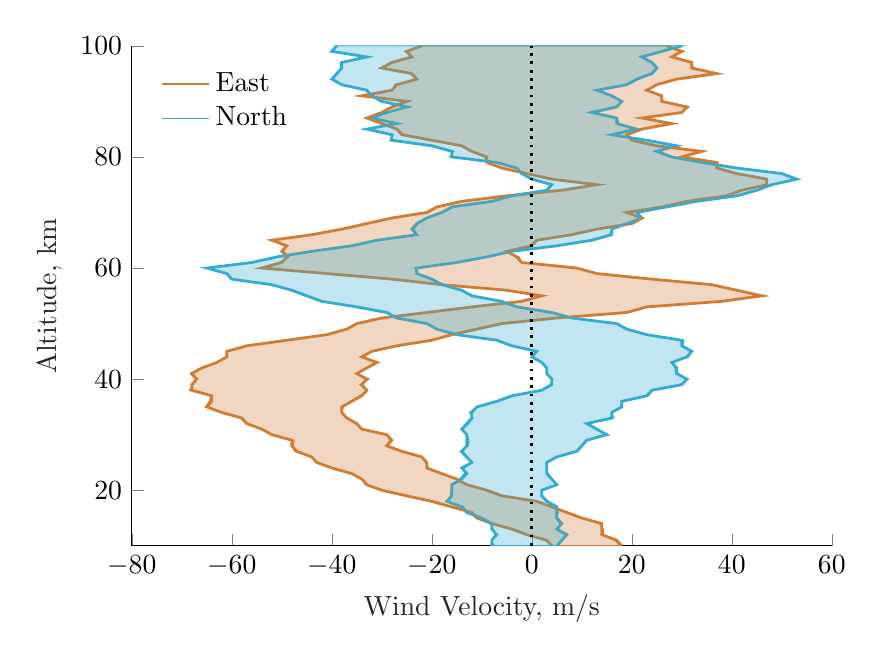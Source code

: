 % This file was created by matlab2tikz.
%
%The latest updates can be retrieved from
%  http://www.mathworks.com/matlabcentral/fileexchange/22022-matlab2tikz-matlab2tikz
%where you can also make suggestions and rate matlab2tikz.
%
\definecolor{mycolor1}{rgb}{0.82,0.486,0.196}%
\definecolor{mycolor2}{rgb}{0.196,0.675,0.82}%
%
\begin{tikzpicture}

\begin{axis}[%
width=3.5in,
height=2.5in,
at={(1.011in,0.642in)},
scale only axis,
xmin=-80,
xmax=60,
xlabel style={font=\color{white!15!black}},
xlabel={Wind Velocity, m/s},
ymin=10,
ymax=100,
ylabel style={font=\color{white!15!black}},
ylabel={Altitude, km},
axis background/.style={fill=white},
axis x line*=bottom,
axis y line*=left,
legend style={at={(0.03,0.97)}, anchor=north west, legend cell align=left, align=left, fill=none, draw=none}
]
\addplot [color=mycolor1, line width=1.0pt, forget plot]
  table[row sep=crcr]{%
4	10\\
3	11\\
-1	12\\
-4	13\\
-8	14\\
-11	15\\
-12	16\\
-16	17\\
-20	18\\
-25	19\\
-30	20\\
-33	21\\
-34	22\\
-36	23\\
-40	24\\
-43	25\\
-44	26\\
-47	27\\
-48	28\\
-48	29\\
-52	30\\
-54	31\\
-57	32\\
-58	33\\
-62	34\\
-65	35\\
-64	36\\
-64	37\\
-68	38\\
-68	39\\
-67	40\\
-68	41\\
-66	42\\
-63	43\\
-61	44\\
-61	45\\
-57	46\\
-49	47\\
-41	48\\
-37	49\\
-35	50\\
-30	51\\
-21	52\\
-12	53\\
-2	54\\
2	55\\
-5	56\\
-18	57\\
-28	58\\
-41	59\\
-54	60\\
-50	61\\
-49	62\\
-50	63\\
-49	64\\
-52	65\\
-44	66\\
-38	67\\
-33	68\\
-28	69\\
-21	70\\
-19	71\\
-14	72\\
-5	73\\
6	74\\
13	75\\
4	76\\
-1	77\\
-6	78\\
-9	79\\
-9	80\\
-12	81\\
-14	82\\
-20	83\\
-26	84\\
-27	85\\
-30	86\\
-33	87\\
-30	88\\
-28	89\\
-25	90\\
-34	91\\
-28	92\\
-27	93\\
-23	94\\
-24	95\\
-30	96\\
-28	97\\
-24	98\\
-25	99\\
-22	100\\
};
\addplot [color=mycolor1, line width=1.0pt, forget plot]
  table[row sep=crcr]{%
18	10\\
17	11\\
14	12\\
14	13\\
14	14\\
10	15\\
7	16\\
4	17\\
1	18\\
-6	19\\
-9	20\\
-13	21\\
-15	22\\
-18	23\\
-21	24\\
-21	25\\
-22	26\\
-26	27\\
-29	28\\
-28	29\\
-29	30\\
-34	31\\
-35	32\\
-37	33\\
-38	34\\
-38	35\\
-36	36\\
-34	37\\
-33	38\\
-34	39\\
-33	40\\
-35	41\\
-33	42\\
-31	43\\
-34	44\\
-32	45\\
-27	46\\
-20	47\\
-16	48\\
-11	49\\
-6	50\\
5	51\\
19	52\\
23	53\\
38	54\\
46	55\\
41	56\\
36	57\\
24	58\\
13	59\\
9	60\\
-2	61\\
-3	62\\
-5	63\\
0	64\\
1	65\\
8	66\\
13	67\\
20	68\\
22	69\\
19	70\\
26	71\\
31	72\\
39	73\\
42	74\\
47	75\\
47	76\\
41	77\\
37	78\\
37	79\\
30	80\\
34	81\\
25	82\\
20	83\\
19	84\\
22	85\\
28	86\\
22	87\\
30	88\\
31	89\\
26	90\\
26	91\\
23	92\\
25	93\\
29	94\\
37	95\\
32	96\\
32	97\\
28	98\\
30	99\\
27	100\\
};
\addplot [color=mycolor2, line width=1.0pt, forget plot]
  table[row sep=crcr]{%
-8	10\\
-8	11\\
-7	12\\
-8	13\\
-8	14\\
-10	15\\
-13	16\\
-14	17\\
-17	18\\
-16	19\\
-16	20\\
-16	21\\
-14	22\\
-13	23\\
-14	24\\
-12	25\\
-13	26\\
-14	27\\
-13	28\\
-13	29\\
-13	30\\
-14	31\\
-13	32\\
-12	33\\
-12	34\\
-11	35\\
-7	36\\
-4	37\\
2	38\\
4	39\\
4	40\\
3	41\\
3	42\\
2	43\\
0	44\\
1	45\\
-4	46\\
-7	47\\
-15	48\\
-19	49\\
-21	50\\
-27	51\\
-29	52\\
-35	53\\
-42	54\\
-45	55\\
-48	56\\
-52	57\\
-60	58\\
-61	59\\
-65	60\\
-56	61\\
-51	62\\
-44	63\\
-36	64\\
-31	65\\
-23	66\\
-24	67\\
-23	68\\
-21	69\\
-18	70\\
-16	71\\
-8	72\\
-4	73\\
3	74\\
4	75\\
0	76\\
-2	77\\
-3	78\\
-7	79\\
-16	80\\
-16	81\\
-20	82\\
-28	83\\
-28	84\\
-33	85\\
-27	86\\
-32	87\\
-29	88\\
-25	89\\
-30	90\\
-32	91\\
-33	92\\
-38	93\\
-40	94\\
-39	95\\
-38	96\\
-38	97\\
-33	98\\
-40	99\\
-39	100\\
};
\addplot [color=mycolor2, line width=1.0pt, forget plot]
  table[row sep=crcr]{%
5	10\\
6	11\\
7	12\\
5	13\\
6	14\\
5	15\\
5	16\\
5	17\\
3	18\\
2	19\\
2	20\\
5	21\\
4	22\\
3	23\\
3	24\\
3	25\\
5	26\\
9	27\\
10	28\\
11	29\\
15	30\\
13	31\\
11	32\\
16	33\\
16	34\\
18	35\\
18	36\\
23	37\\
24	38\\
30	39\\
31	40\\
29	41\\
29	42\\
28	43\\
31	44\\
32	45\\
30	46\\
30	47\\
23	48\\
19	49\\
17	50\\
8	51\\
4	52\\
-3	53\\
-6	54\\
-12	55\\
-14	56\\
-18	57\\
-20	58\\
-23	59\\
-23	60\\
-15	61\\
-9	62\\
-4	63\\
5	64\\
12	65\\
16	66\\
16	67\\
19	68\\
22	69\\
21	70\\
27	71\\
33	72\\
41	73\\
45	74\\
48	75\\
53	76\\
50	77\\
41	78\\
34	79\\
28	80\\
25	81\\
29	82\\
23	83\\
16	84\\
21	85\\
17	86\\
17	87\\
12	88\\
17	89\\
18	90\\
16	91\\
13	92\\
19	93\\
21	94\\
24	95\\
25	96\\
24	97\\
22	98\\
26	99\\
30	100\\
};

\addplot[area legend, draw=mycolor1, fill=mycolor1, fill opacity=0.3, forget plot]
table[row sep=crcr] {%
x	y\\
4.239	10\\
2.546	11\\
-0.623	12\\
-3.522	13\\
-8.15	14\\
-10.627	15\\
-12.385	16\\
-16.394	17\\
-20.339	18\\
-25.494	19\\
-30.061	20\\
-33.26	21\\
-33.952	22\\
-35.972	23\\
-40.047	24\\
-43.098	25\\
-44.204	26\\
-47.451	27\\
-47.698	28\\
-47.548	29\\
-51.596	30\\
-54.235	31\\
-57.203	32\\
-58.293	33\\
-61.714	34\\
-65.302	35\\
-64.476	36\\
-64.207	37\\
-68.471	38\\
-67.773	39\\
-67.188	40\\
-68.281	41\\
-66.293	42\\
-62.982	43\\
-60.901	44\\
-61.011	45\\
-56.98	46\\
-48.503	47\\
-41.022	48\\
-37.117	49\\
-34.765	50\\
-30.171	51\\
-20.873	52\\
-11.701	53\\
-1.876	54\\
1.992	55\\
-5.063	56\\
-18.495	57\\
-27.861	58\\
-41.276	59\\
-53.519	60\\
-50.471	61\\
-48.551	62\\
-49.588	63\\
-49.403	64\\
-51.913	65\\
-44.379	66\\
-37.528	67\\
-33.086	68\\
-28.322	69\\
-20.764	70\\
-18.558	71\\
-14.375	72\\
-4.807	73\\
6.35	74\\
12.852	75\\
3.65	76\\
-1.452	77\\
-5.562	78\\
-8.934	79\\
-9.457	80\\
-12.308	81\\
-14.27	82\\
-20.303	83\\
-25.537	84\\
-27.048	85\\
-30.116	86\\
-32.605	87\\
-30.261	88\\
-27.674	89\\
-24.546	90\\
-33.805	91\\
-27.838	92\\
-27.401	93\\
-22.896	94\\
-24.386	95\\
-30.391	96\\
-28.121	97\\
-23.923	98\\
-25.399	99\\
-21.834	100\\
26.836	100\\
30.454	99\\
27.738	98\\
31.602	97\\
32.444	96\\
37.381	95\\
28.643	94\\
24.711	93\\
23.067	92\\
26.038	91\\
26.246	90\\
31.38	89\\
29.95	88\\
22.255	87\\
27.745	86\\
22.435	85\\
19.124	84\\
19.909	83\\
24.839	82\\
33.532	81\\
29.707	80\\
37.239	79\\
37.287	78\\
41.181	77\\
47.106	76\\
47.124	75\\
41.635	74\\
38.564	73\\
31.13	72\\
25.707	71\\
19.411	70\\
22.275	69\\
20.361	68\\
12.865	67\\
7.565	66\\
1.03	65\\
0.138	64\\
-5.139	63\\
-2.549	62\\
-2.03	61\\
8.745	60\\
13.413	59\\
24.389	58\\
36.199	57\\
40.95	56\\
46.397	55\\
37.678	54\\
23.061	53\\
19.047	52\\
4.899	51\\
-5.75	50\\
-10.699	49\\
-16.236	48\\
-20.172	47\\
-27.108	46\\
-32.174	45\\
-34.039	44\\
-30.54	43\\
-33.148	42\\
-35.109	41\\
-32.568	40\\
-34.365	39\\
-32.84	38\\
-34.426	37\\
-36.295	36\\
-37.716	35\\
-37.942	34\\
-36.966	33\\
-35.322	32\\
-33.717	31\\
-28.963	30\\
-28.407	29\\
-28.785	28\\
-25.699	27\\
-22.029	26\\
-21.17	25\\
-20.534	24\\
-18.256	23\\
-14.673	22\\
-12.942	21\\
-9.198	20\\
-6.002	19\\
0.962	18\\
4.43	17\\
7.181	16\\
10.102	15\\
13.511	14\\
14.283	13\\
14.304	12\\
16.652	11\\
17.606	10\\
}--cycle;

\addplot[area legend, draw=mycolor2, fill=mycolor2, fill opacity=0.3, forget plot]
table[row sep=crcr] {%
x	y\\
-7.556	10\\
-7.995	11\\
-7.358	12\\
-7.698	13\\
-8.215	14\\
-10.415	15\\
-12.961	16\\
-13.648	17\\
-16.617	18\\
-16.232	19\\
-16.012	20\\
-15.787	21\\
-14.464	22\\
-13.459	23\\
-13.558	24\\
-12.035	25\\
-13.239	26\\
-14.316	27\\
-12.685	28\\
-12.578	29\\
-12.926	30\\
-13.785	31\\
-12.591	32\\
-11.736	33\\
-12.461	34\\
-10.925	35\\
-7.319	36\\
-3.813	37\\
1.744	38\\
3.622	39\\
4.225	40\\
2.959	41\\
3.016	42\\
1.892	43\\
0.202	44\\
1.133	45\\
-4.175	46\\
-7.175	47\\
-15.175	48\\
-18.948	49\\
-21.324	50\\
-27.444	51\\
-29.322	52\\
-35.485	53\\
-41.839	54\\
-45.492	55\\
-47.817	56\\
-52.12	57\\
-60.266	58\\
-61.078	59\\
-64.794	60\\
-55.853	61\\
-50.562	62\\
-44.1	63\\
-36.493	64\\
-30.677	65\\
-22.927	66\\
-23.574	67\\
-22.772	68\\
-21.33	69\\
-17.583	70\\
-15.582	71\\
-7.809	72\\
-4.215	73\\
3.0	74\\
3.55	75\\
0.38	76\\
-2.269	77\\
-2.834	78\\
-6.913	79\\
-16.45	80\\
-15.567	81\\
-19.828	82\\
-28.363	83\\
-27.667	84\\
-33.355	85\\
-26.941	86\\
-31.962	87\\
-28.884	88\\
-24.55	89\\
-30.455	90\\
-31.958	91\\
-33.335	92\\
-38.118	93\\
-39.779	94\\
-38.776	95\\
-38.183	96\\
-38.313	97\\
-32.996	98\\
-40.042	99\\
-39.201	100\\
30.369	100\\
26.486	99\\
22.148	98\\
24.217	97\\
25.194	96\\
24.178	95\\
21.443	94\\
19.152	93\\
13.2	92\\
16.19	91\\
17.748	90\\
17.284	89\\
11.628	88\\
17.154	87\\
17.375	86\\
20.594	85\\
16.373	84\\
22.596	83\\
28.558	82\\
24.624	81\\
28.246	80\\
34.107	79\\
41.109	78\\
50.203	77\\
53.102	76\\
47.97	75\\
45.304	74\\
41.436	73\\
33.122	72\\
26.707	71\\
20.919	70\\
21.647	69\\
19.478	68\\
16.099	67\\
15.512	66\\
11.529	65\\
5.227	64\\
-3.534	63\\
-9.183	62\\
-15.171	61\\
-23.41	60\\
-22.79	59\\
-19.773	58\\
-17.586	57\\
-14.359	56\\
-11.588	55\\
-6.456	54\\
-2.604	53\\
4.018	52\\
7.89	51\\
16.761	50\\
18.677	49\\
22.745	48\\
30.402	47\\
30.234	46\\
31.76	45\\
31.438	44\\
27.964	43\\
28.663	42\\
28.73	41\\
31.264	40\\
29.682	39\\
24.232	38\\
23.368	37\\
18.041	36\\
17.77	35\\
15.959	34\\
16.397	33\\
11.222	32\\
13.17	31\\
14.57	30\\
10.777	29\\
9.865	28\\
8.788	27\\
4.9	26\\
3.064	25\\
2.826	24\\
3.298	23\\
4.002	22\\
5.018	21\\
2.119	20\\
2.072	19\\
3.37	18\\
4.526	17\\
5.318	16\\
4.835	15\\
5.611	14\\
5.398	13\\
6.66	12\\
6.124	11\\
5.249	10\\
}--cycle;
\addplot [color=black, dotted, line width=1.0pt, forget plot]
  table[row sep=crcr]{%
0	10\\
0	100\\
};
\addplot [color=mycolor1]
  table[row sep=crcr]{%
0	0\\
0	0\\
};
\addlegendentry{East}

\addplot [color=mycolor2]
  table[row sep=crcr]{%
0	0\\
0	0\\
};
\addlegendentry{North}

\end{axis}
\end{tikzpicture}%